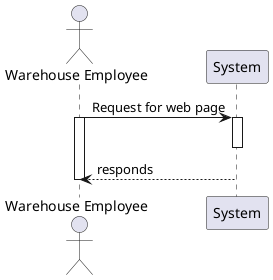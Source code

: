 @startuml
'https://plantuml.com/sequence-diagram

actor "Warehouse Employee" as EMPLOYEE
participant System as SYSTEM

EMPLOYEE -> SYSTEM : Request for web page
activate EMPLOYEE
activate SYSTEM
deactivate SYSTEM

SYSTEM --> EMPLOYEE : responds
deactivate EMPLOYEE

@enduml